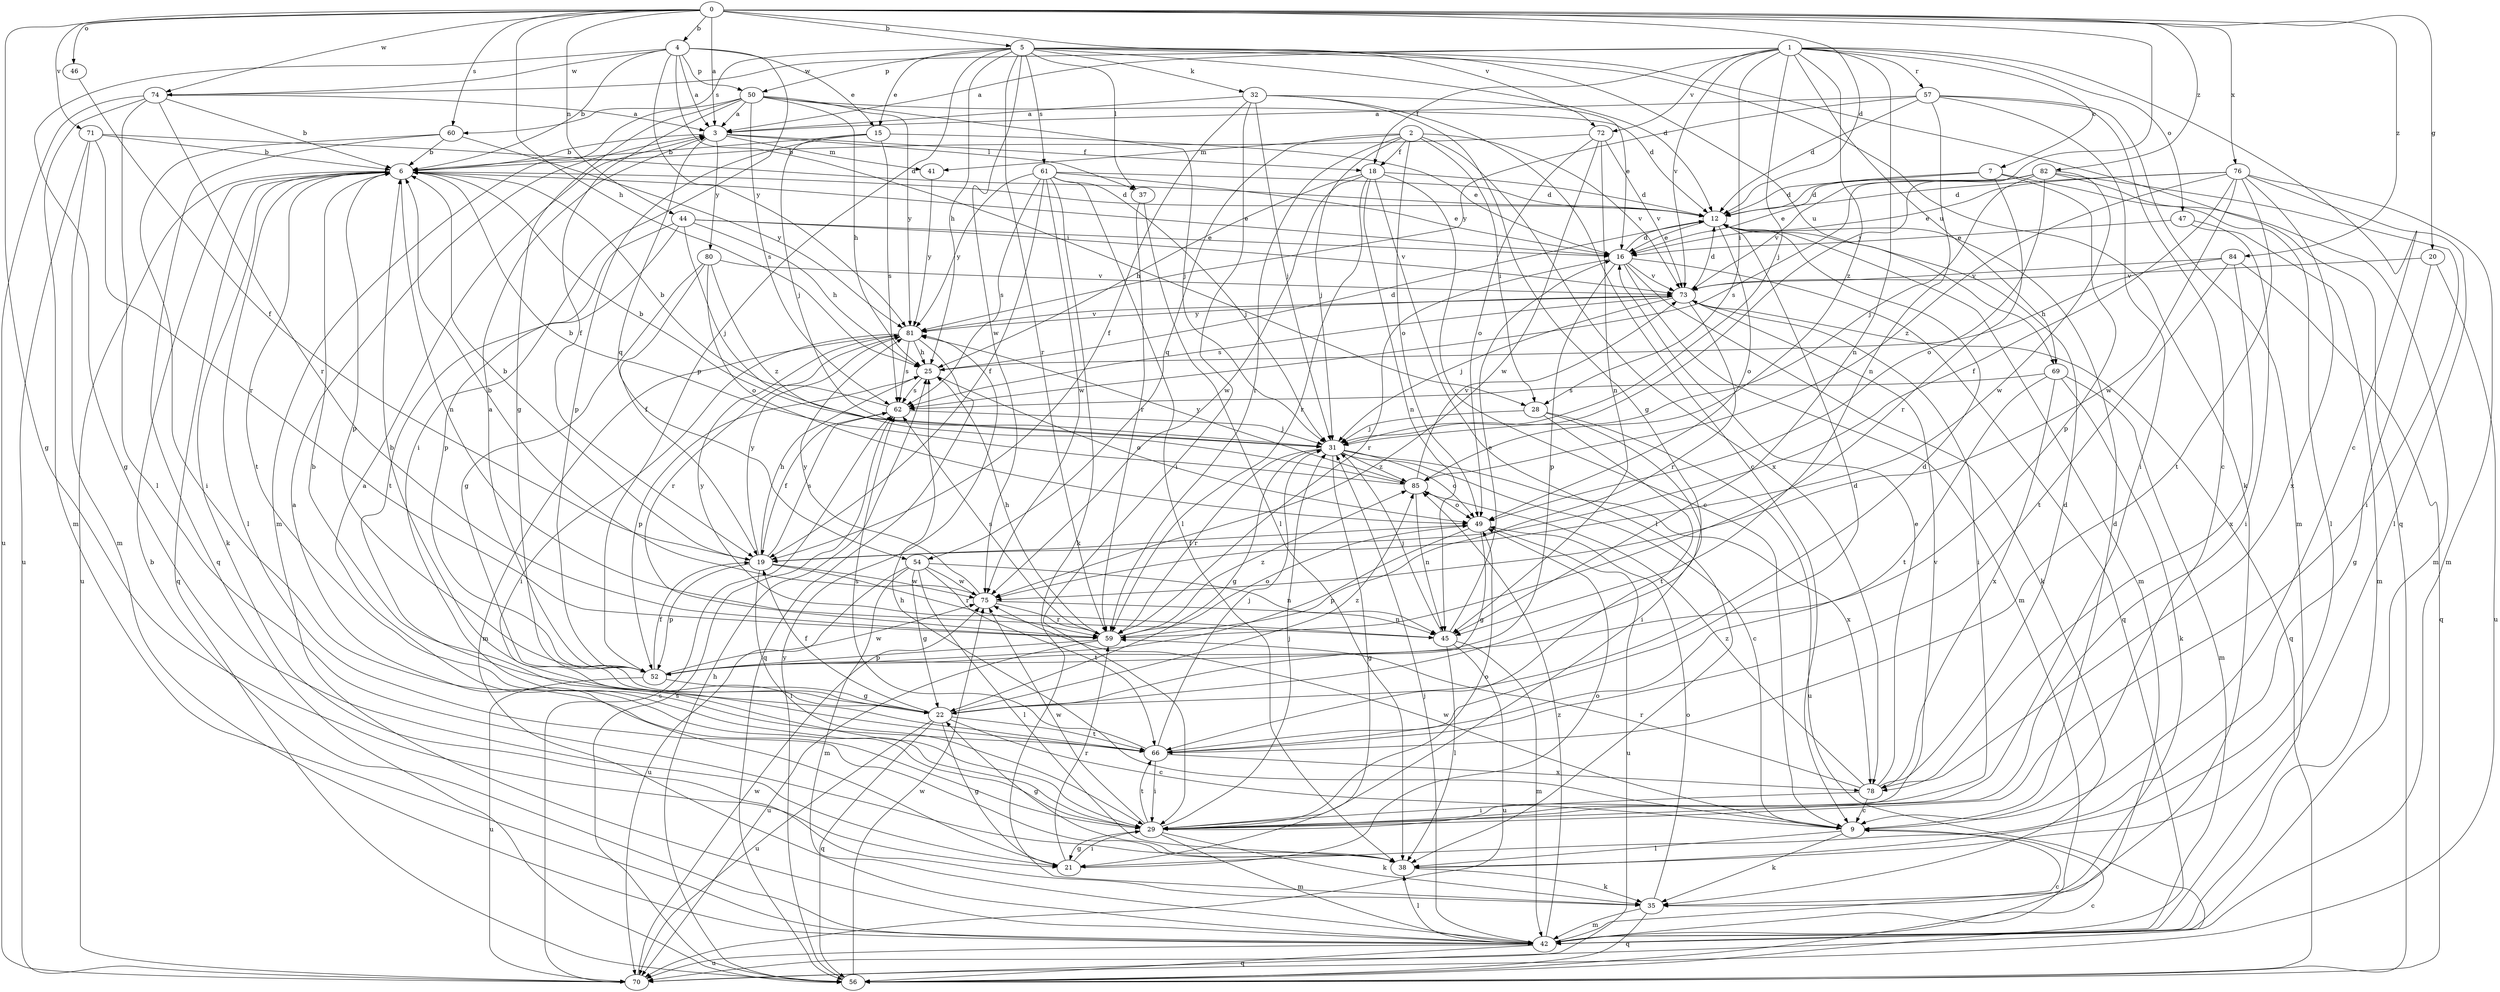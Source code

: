 strict digraph  {
0;
1;
2;
3;
4;
5;
6;
7;
9;
12;
15;
16;
18;
19;
20;
21;
22;
25;
28;
29;
31;
32;
35;
37;
38;
41;
42;
44;
45;
46;
47;
49;
50;
52;
54;
56;
57;
59;
60;
61;
62;
66;
69;
70;
71;
72;
73;
74;
75;
76;
78;
80;
81;
82;
84;
85;
0 -> 3  [label=a];
0 -> 4  [label=b];
0 -> 5  [label=b];
0 -> 12  [label=d];
0 -> 20  [label=g];
0 -> 21  [label=g];
0 -> 25  [label=h];
0 -> 31  [label=j];
0 -> 44  [label=n];
0 -> 46  [label=o];
0 -> 60  [label=s];
0 -> 71  [label=v];
0 -> 72  [label=v];
0 -> 74  [label=w];
0 -> 76  [label=x];
0 -> 82  [label=z];
0 -> 84  [label=z];
1 -> 3  [label=a];
1 -> 7  [label=c];
1 -> 9  [label=c];
1 -> 18  [label=f];
1 -> 28  [label=i];
1 -> 31  [label=j];
1 -> 45  [label=n];
1 -> 47  [label=o];
1 -> 57  [label=r];
1 -> 69  [label=u];
1 -> 72  [label=v];
1 -> 73  [label=v];
1 -> 74  [label=w];
1 -> 85  [label=z];
2 -> 18  [label=f];
2 -> 28  [label=i];
2 -> 31  [label=j];
2 -> 41  [label=m];
2 -> 49  [label=o];
2 -> 54  [label=q];
2 -> 59  [label=r];
2 -> 73  [label=v];
2 -> 78  [label=x];
3 -> 6  [label=b];
3 -> 18  [label=f];
3 -> 37  [label=l];
3 -> 41  [label=m];
3 -> 54  [label=q];
3 -> 80  [label=y];
4 -> 3  [label=a];
4 -> 6  [label=b];
4 -> 15  [label=e];
4 -> 21  [label=g];
4 -> 28  [label=i];
4 -> 29  [label=i];
4 -> 50  [label=p];
4 -> 74  [label=w];
4 -> 81  [label=y];
5 -> 12  [label=d];
5 -> 15  [label=e];
5 -> 25  [label=h];
5 -> 32  [label=k];
5 -> 35  [label=k];
5 -> 37  [label=l];
5 -> 50  [label=p];
5 -> 52  [label=p];
5 -> 56  [label=q];
5 -> 59  [label=r];
5 -> 60  [label=s];
5 -> 61  [label=s];
5 -> 69  [label=u];
5 -> 75  [label=w];
6 -> 12  [label=d];
6 -> 16  [label=e];
6 -> 35  [label=k];
6 -> 38  [label=l];
6 -> 45  [label=n];
6 -> 52  [label=p];
6 -> 56  [label=q];
6 -> 66  [label=t];
6 -> 70  [label=u];
7 -> 12  [label=d];
7 -> 16  [label=e];
7 -> 38  [label=l];
7 -> 52  [label=p];
7 -> 59  [label=r];
9 -> 12  [label=d];
9 -> 25  [label=h];
9 -> 35  [label=k];
9 -> 38  [label=l];
9 -> 75  [label=w];
12 -> 16  [label=e];
12 -> 42  [label=m];
12 -> 49  [label=o];
15 -> 6  [label=b];
15 -> 16  [label=e];
15 -> 31  [label=j];
15 -> 52  [label=p];
15 -> 62  [label=s];
16 -> 12  [label=d];
16 -> 35  [label=k];
16 -> 42  [label=m];
16 -> 52  [label=p];
16 -> 56  [label=q];
16 -> 59  [label=r];
16 -> 73  [label=v];
18 -> 9  [label=c];
18 -> 12  [label=d];
18 -> 25  [label=h];
18 -> 38  [label=l];
18 -> 45  [label=n];
18 -> 59  [label=r];
18 -> 75  [label=w];
19 -> 6  [label=b];
19 -> 25  [label=h];
19 -> 29  [label=i];
19 -> 52  [label=p];
19 -> 59  [label=r];
19 -> 62  [label=s];
19 -> 75  [label=w];
19 -> 81  [label=y];
20 -> 21  [label=g];
20 -> 70  [label=u];
20 -> 73  [label=v];
21 -> 3  [label=a];
21 -> 29  [label=i];
21 -> 49  [label=o];
21 -> 59  [label=r];
22 -> 6  [label=b];
22 -> 9  [label=c];
22 -> 12  [label=d];
22 -> 19  [label=f];
22 -> 21  [label=g];
22 -> 56  [label=q];
22 -> 66  [label=t];
22 -> 70  [label=u];
22 -> 85  [label=z];
25 -> 12  [label=d];
25 -> 49  [label=o];
25 -> 52  [label=p];
25 -> 62  [label=s];
28 -> 29  [label=i];
28 -> 31  [label=j];
28 -> 66  [label=t];
28 -> 70  [label=u];
29 -> 3  [label=a];
29 -> 21  [label=g];
29 -> 31  [label=j];
29 -> 35  [label=k];
29 -> 42  [label=m];
29 -> 49  [label=o];
29 -> 66  [label=t];
29 -> 73  [label=v];
29 -> 75  [label=w];
31 -> 6  [label=b];
31 -> 9  [label=c];
31 -> 21  [label=g];
31 -> 22  [label=g];
31 -> 49  [label=o];
31 -> 59  [label=r];
31 -> 78  [label=x];
31 -> 85  [label=z];
32 -> 3  [label=a];
32 -> 9  [label=c];
32 -> 16  [label=e];
32 -> 19  [label=f];
32 -> 22  [label=g];
32 -> 29  [label=i];
32 -> 31  [label=j];
35 -> 42  [label=m];
35 -> 49  [label=o];
35 -> 56  [label=q];
37 -> 38  [label=l];
37 -> 59  [label=r];
38 -> 22  [label=g];
38 -> 35  [label=k];
41 -> 81  [label=y];
42 -> 6  [label=b];
42 -> 9  [label=c];
42 -> 31  [label=j];
42 -> 38  [label=l];
42 -> 56  [label=q];
42 -> 70  [label=u];
42 -> 85  [label=z];
44 -> 16  [label=e];
44 -> 25  [label=h];
44 -> 31  [label=j];
44 -> 52  [label=p];
44 -> 66  [label=t];
44 -> 73  [label=v];
45 -> 16  [label=e];
45 -> 31  [label=j];
45 -> 38  [label=l];
45 -> 42  [label=m];
45 -> 70  [label=u];
45 -> 81  [label=y];
46 -> 19  [label=f];
47 -> 16  [label=e];
47 -> 29  [label=i];
47 -> 42  [label=m];
49 -> 19  [label=f];
49 -> 22  [label=g];
49 -> 52  [label=p];
49 -> 70  [label=u];
50 -> 3  [label=a];
50 -> 12  [label=d];
50 -> 19  [label=f];
50 -> 22  [label=g];
50 -> 25  [label=h];
50 -> 31  [label=j];
50 -> 42  [label=m];
50 -> 62  [label=s];
50 -> 81  [label=y];
52 -> 3  [label=a];
52 -> 19  [label=f];
52 -> 22  [label=g];
52 -> 70  [label=u];
52 -> 75  [label=w];
54 -> 22  [label=g];
54 -> 38  [label=l];
54 -> 42  [label=m];
54 -> 45  [label=n];
54 -> 66  [label=t];
54 -> 70  [label=u];
54 -> 75  [label=w];
56 -> 9  [label=c];
56 -> 25  [label=h];
56 -> 62  [label=s];
56 -> 75  [label=w];
56 -> 81  [label=y];
57 -> 3  [label=a];
57 -> 9  [label=c];
57 -> 12  [label=d];
57 -> 29  [label=i];
57 -> 42  [label=m];
57 -> 45  [label=n];
57 -> 81  [label=y];
59 -> 25  [label=h];
59 -> 49  [label=o];
59 -> 52  [label=p];
59 -> 62  [label=s];
59 -> 70  [label=u];
59 -> 85  [label=z];
60 -> 6  [label=b];
60 -> 29  [label=i];
60 -> 56  [label=q];
60 -> 81  [label=y];
61 -> 12  [label=d];
61 -> 16  [label=e];
61 -> 19  [label=f];
61 -> 31  [label=j];
61 -> 35  [label=k];
61 -> 38  [label=l];
61 -> 62  [label=s];
61 -> 75  [label=w];
61 -> 81  [label=y];
62 -> 6  [label=b];
62 -> 19  [label=f];
62 -> 31  [label=j];
66 -> 6  [label=b];
66 -> 12  [label=d];
66 -> 29  [label=i];
66 -> 31  [label=j];
66 -> 62  [label=s];
66 -> 78  [label=x];
69 -> 35  [label=k];
69 -> 42  [label=m];
69 -> 62  [label=s];
69 -> 66  [label=t];
69 -> 78  [label=x];
70 -> 62  [label=s];
70 -> 75  [label=w];
71 -> 6  [label=b];
71 -> 12  [label=d];
71 -> 42  [label=m];
71 -> 59  [label=r];
71 -> 70  [label=u];
72 -> 6  [label=b];
72 -> 45  [label=n];
72 -> 49  [label=o];
72 -> 73  [label=v];
72 -> 75  [label=w];
73 -> 12  [label=d];
73 -> 29  [label=i];
73 -> 31  [label=j];
73 -> 56  [label=q];
73 -> 59  [label=r];
73 -> 62  [label=s];
73 -> 81  [label=y];
74 -> 3  [label=a];
74 -> 6  [label=b];
74 -> 38  [label=l];
74 -> 42  [label=m];
74 -> 59  [label=r];
74 -> 70  [label=u];
75 -> 6  [label=b];
75 -> 45  [label=n];
75 -> 59  [label=r];
75 -> 81  [label=y];
76 -> 12  [label=d];
76 -> 16  [label=e];
76 -> 19  [label=f];
76 -> 38  [label=l];
76 -> 42  [label=m];
76 -> 66  [label=t];
76 -> 75  [label=w];
76 -> 78  [label=x];
76 -> 85  [label=z];
78 -> 9  [label=c];
78 -> 12  [label=d];
78 -> 16  [label=e];
78 -> 29  [label=i];
78 -> 59  [label=r];
78 -> 85  [label=z];
80 -> 19  [label=f];
80 -> 22  [label=g];
80 -> 49  [label=o];
80 -> 73  [label=v];
80 -> 85  [label=z];
81 -> 25  [label=h];
81 -> 29  [label=i];
81 -> 42  [label=m];
81 -> 56  [label=q];
81 -> 59  [label=r];
81 -> 62  [label=s];
81 -> 73  [label=v];
82 -> 12  [label=d];
82 -> 29  [label=i];
82 -> 31  [label=j];
82 -> 42  [label=m];
82 -> 49  [label=o];
82 -> 62  [label=s];
82 -> 73  [label=v];
82 -> 75  [label=w];
84 -> 25  [label=h];
84 -> 56  [label=q];
84 -> 66  [label=t];
84 -> 73  [label=v];
84 -> 78  [label=x];
85 -> 6  [label=b];
85 -> 45  [label=n];
85 -> 49  [label=o];
85 -> 73  [label=v];
85 -> 81  [label=y];
}
